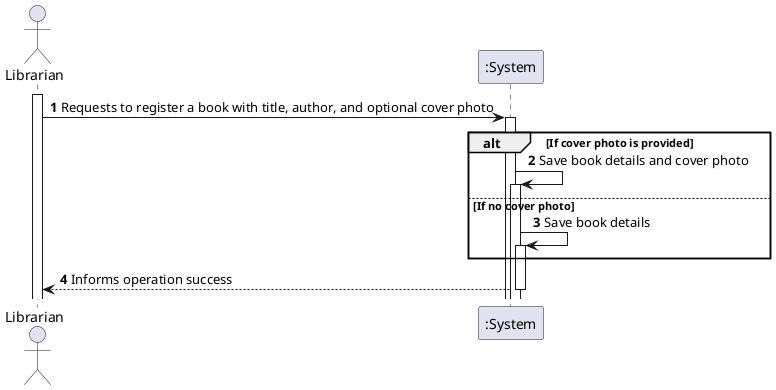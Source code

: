 @startuml
'https://plantuml.com/sequence-diagram

autoactivate on
autonumber

actor "Librarian" as Librarian
participant ":System" as System

activate Librarian

Librarian -> System: Requests to register a book with title, author, and optional cover photo
alt If cover photo is provided
    System -> System: Save book details and cover photo
else If no cover photo
    System -> System: Save book details
end
System --> Librarian: Informs operation success

@enduml
